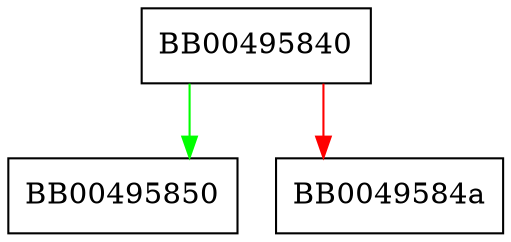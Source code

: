 digraph serverinfo_srv_parse_cb {
  node [shape="box"];
  graph [splines=ortho];
  BB00495840 -> BB00495850 [color="green"];
  BB00495840 -> BB0049584a [color="red"];
}